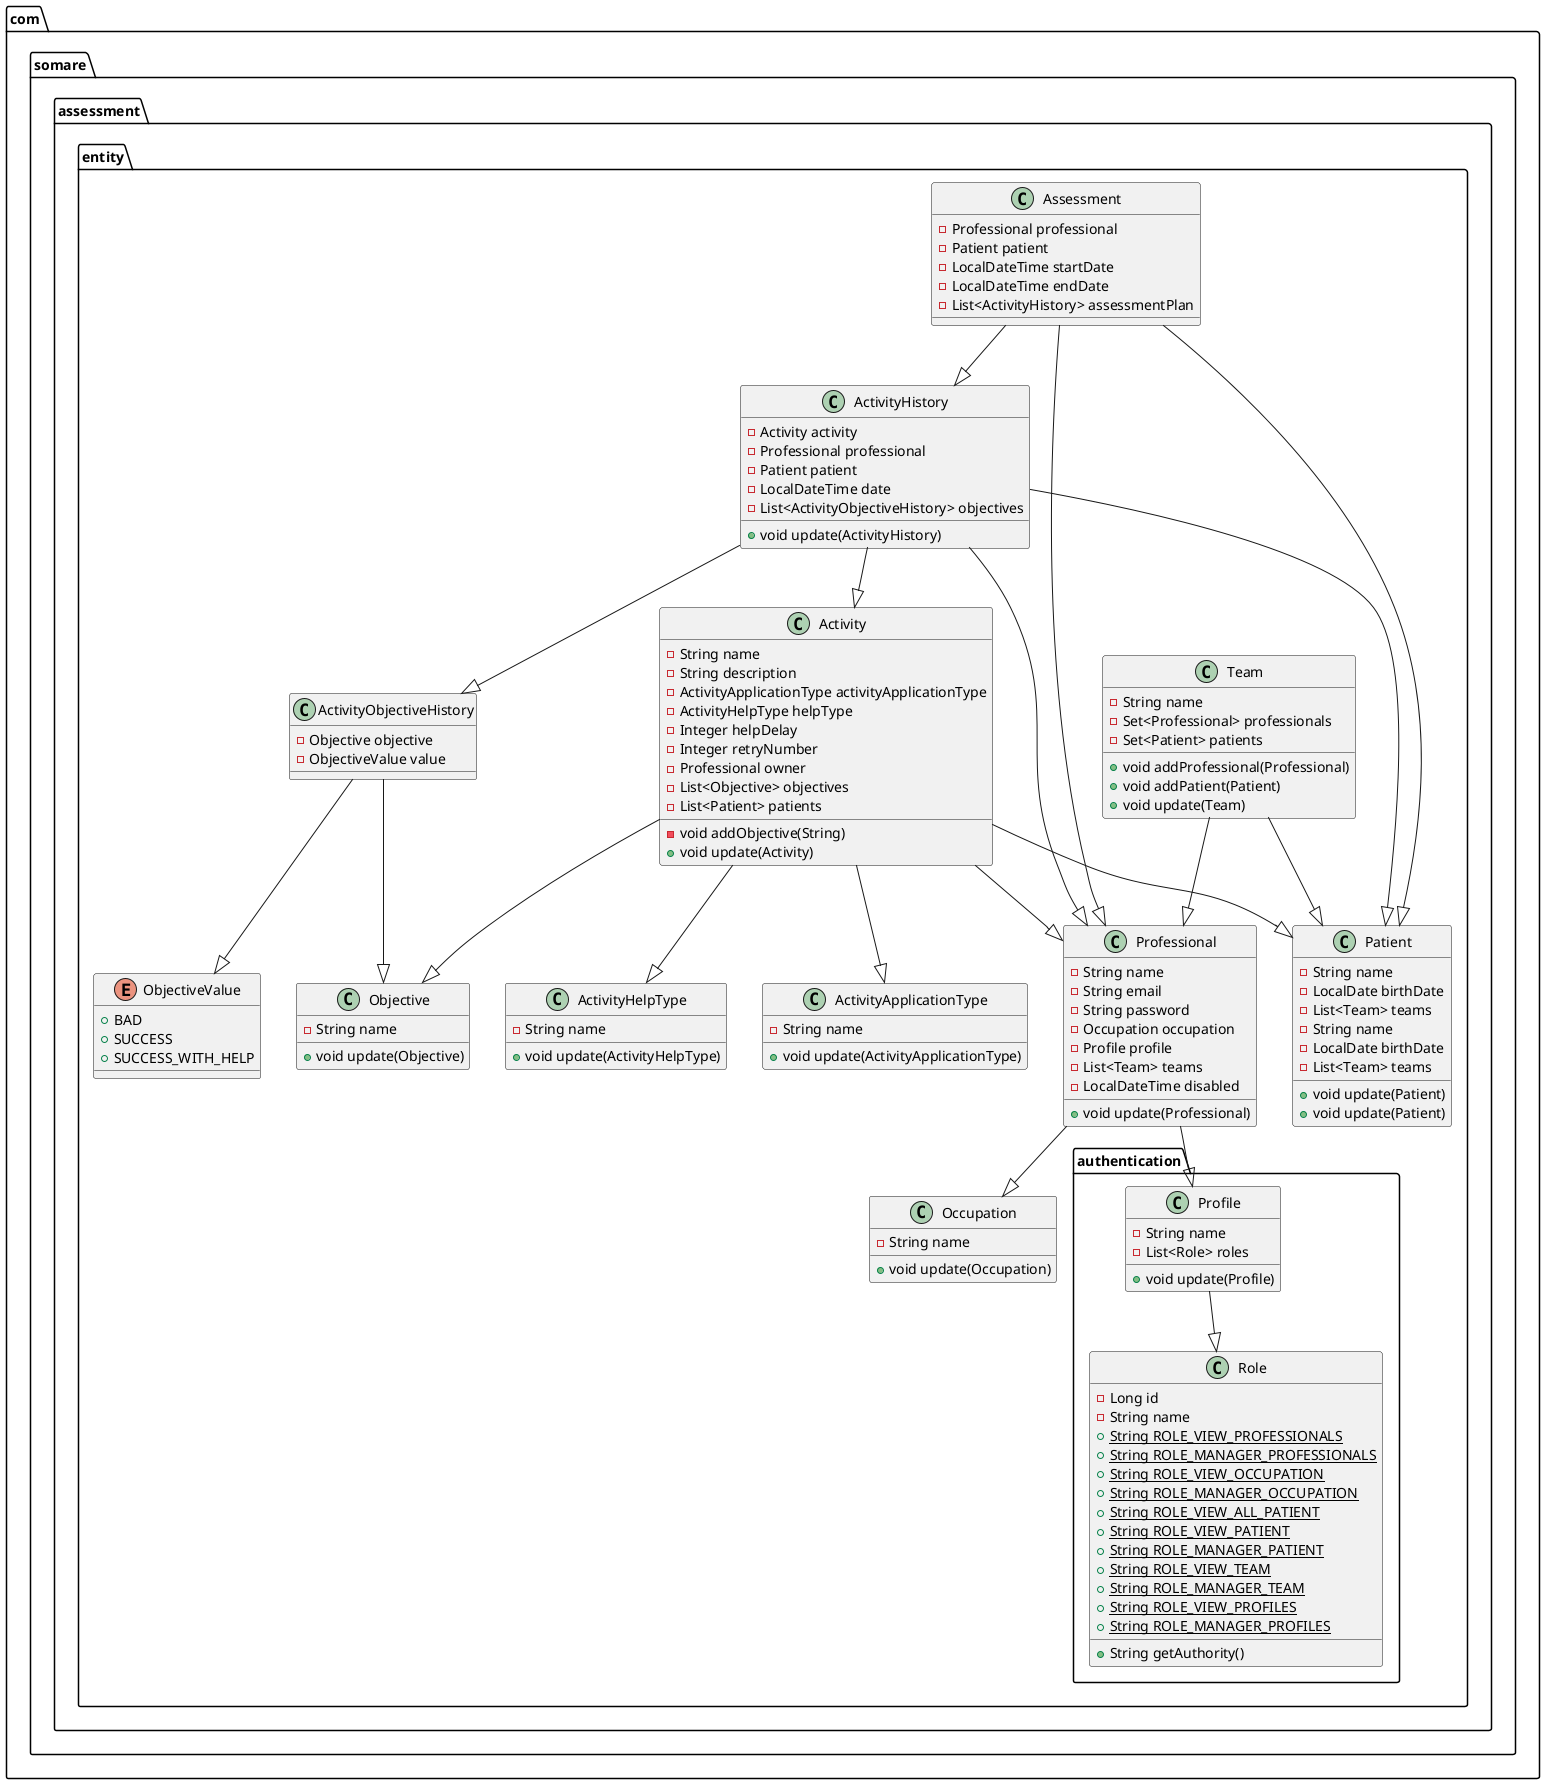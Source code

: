 @startuml
class com.somare.assessment.entity.authentication.Profile {
- String name
- List<Role> roles
+ void update(Profile)
}
class com.somare.assessment.entity.Activity {
- String name
- String description
- ActivityApplicationType activityApplicationType
- ActivityHelpType helpType
- Integer helpDelay
- Integer retryNumber
- Professional owner
- List<Objective> objectives
- List<Patient> patients
- void addObjective(String)
+ void update(Activity)
}
class com.somare.assessment.entity.ActivityObjectiveHistory {
- Objective objective
- ObjectiveValue value
}
class com.somare.assessment.entity.ActivityHelpType {
- String name
+ void update(ActivityHelpType)
}
enum com.somare.assessment.entity.ObjectiveValue {
+  BAD
+  SUCCESS
+  SUCCESS_WITH_HELP
}
class com.somare.assessment.entity.Objective {
- String name
+ void update(Objective)
}
class com.somare.assessment.entity.authentication.Role {
- Long id
- String name
+ {static} String ROLE_VIEW_PROFESSIONALS
+ {static} String ROLE_MANAGER_PROFESSIONALS
+ {static} String ROLE_VIEW_OCCUPATION
+ {static} String ROLE_MANAGER_OCCUPATION
+ {static} String ROLE_VIEW_ALL_PATIENT
+ {static} String ROLE_VIEW_PATIENT
+ {static} String ROLE_MANAGER_PATIENT
+ {static} String ROLE_VIEW_TEAM
+ {static} String ROLE_MANAGER_TEAM
+ {static} String ROLE_VIEW_PROFILES
+ {static} String ROLE_MANAGER_PROFILES
+ String getAuthority()
}
class com.somare.assessment.entity.ActivityHistory {
- Activity activity
- Professional professional
- Patient patient
- LocalDateTime date
- List<ActivityObjectiveHistory> objectives
+ void update(ActivityHistory)
}
class com.somare.assessment.entity.Professional {
- String name
- String email
- String password
- Occupation occupation
- Profile profile
- List<Team> teams
- LocalDateTime disabled
+ void update(Professional)
}
class com.somare.assessment.entity.Team {
- String name
- Set<Professional> professionals
- Set<Patient> patients
+ void addProfessional(Professional)
+ void addPatient(Patient)
+ void update(Team)
}
class com.somare.assessment.entity.Occupation {
- String name
+ void update(Occupation)
}
class com.somare.assessment.entity.ActivityApplicationType {
- String name
+ void update(ActivityApplicationType)
}
class com.somare.assessment.entity.Patient {
- String name
- LocalDate birthDate
- List<Team> teams
+ void update(Patient)
}

class com.somare.assessment.entity.Patient {
- String name
- LocalDate birthDate
- List<Team> teams
+ void update(Patient)
}

class com.somare.assessment.entity.Assessment {
- Professional professional
- Patient patient
- LocalDateTime startDate
- LocalDateTime endDate
- List<ActivityHistory> assessmentPlan
}

com.somare.assessment.entity.Assessment--|>com.somare.assessment.entity.Patient
com.somare.assessment.entity.Assessment--|>com.somare.assessment.entity.Professional
com.somare.assessment.entity.Assessment--|>com.somare.assessment.entity.ActivityHistory

com.somare.assessment.entity.Activity--|>com.somare.assessment.entity.ActivityApplicationType
com.somare.assessment.entity.Activity--|>com.somare.assessment.entity.ActivityHelpType
com.somare.assessment.entity.Activity--|>com.somare.assessment.entity.Objective
com.somare.assessment.entity.Activity--|>com.somare.assessment.entity.Patient
com.somare.assessment.entity.Activity--|>com.somare.assessment.entity.Professional

com.somare.assessment.entity.ActivityHistory--|>com.somare.assessment.entity.Patient
com.somare.assessment.entity.ActivityHistory--|>com.somare.assessment.entity.Professional
com.somare.assessment.entity.ActivityHistory--|>com.somare.assessment.entity.Activity
com.somare.assessment.entity.ActivityHistory--|>com.somare.assessment.entity.ActivityObjectiveHistory

com.somare.assessment.entity.ActivityObjectiveHistory--|>com.somare.assessment.entity.ObjectiveValue
com.somare.assessment.entity.ActivityObjectiveHistory--|>com.somare.assessment.entity.Objective

com.somare.assessment.entity.authentication.Profile--|>com.somare.assessment.entity.authentication.Role

com.somare.assessment.entity.Team--|>com.somare.assessment.entity.Professional
com.somare.assessment.entity.Team--|>com.somare.assessment.entity.Patient

com.somare.assessment.entity.Professional--|>com.somare.assessment.entity.Occupation
com.somare.assessment.entity.Professional--|>com.somare.assessment.entity.authentication.Profile

@enduml